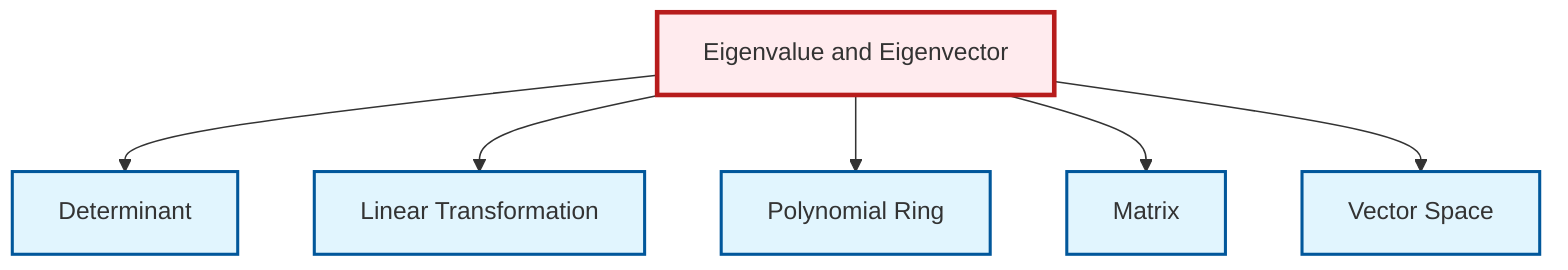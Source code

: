 graph TD
    classDef definition fill:#e1f5fe,stroke:#01579b,stroke-width:2px
    classDef theorem fill:#f3e5f5,stroke:#4a148c,stroke-width:2px
    classDef axiom fill:#fff3e0,stroke:#e65100,stroke-width:2px
    classDef example fill:#e8f5e9,stroke:#1b5e20,stroke-width:2px
    classDef current fill:#ffebee,stroke:#b71c1c,stroke-width:3px
    def-polynomial-ring["Polynomial Ring"]:::definition
    def-vector-space["Vector Space"]:::definition
    def-determinant["Determinant"]:::definition
    def-eigenvalue-eigenvector["Eigenvalue and Eigenvector"]:::definition
    def-matrix["Matrix"]:::definition
    def-linear-transformation["Linear Transformation"]:::definition
    def-eigenvalue-eigenvector --> def-determinant
    def-eigenvalue-eigenvector --> def-linear-transformation
    def-eigenvalue-eigenvector --> def-polynomial-ring
    def-eigenvalue-eigenvector --> def-matrix
    def-eigenvalue-eigenvector --> def-vector-space
    class def-eigenvalue-eigenvector current